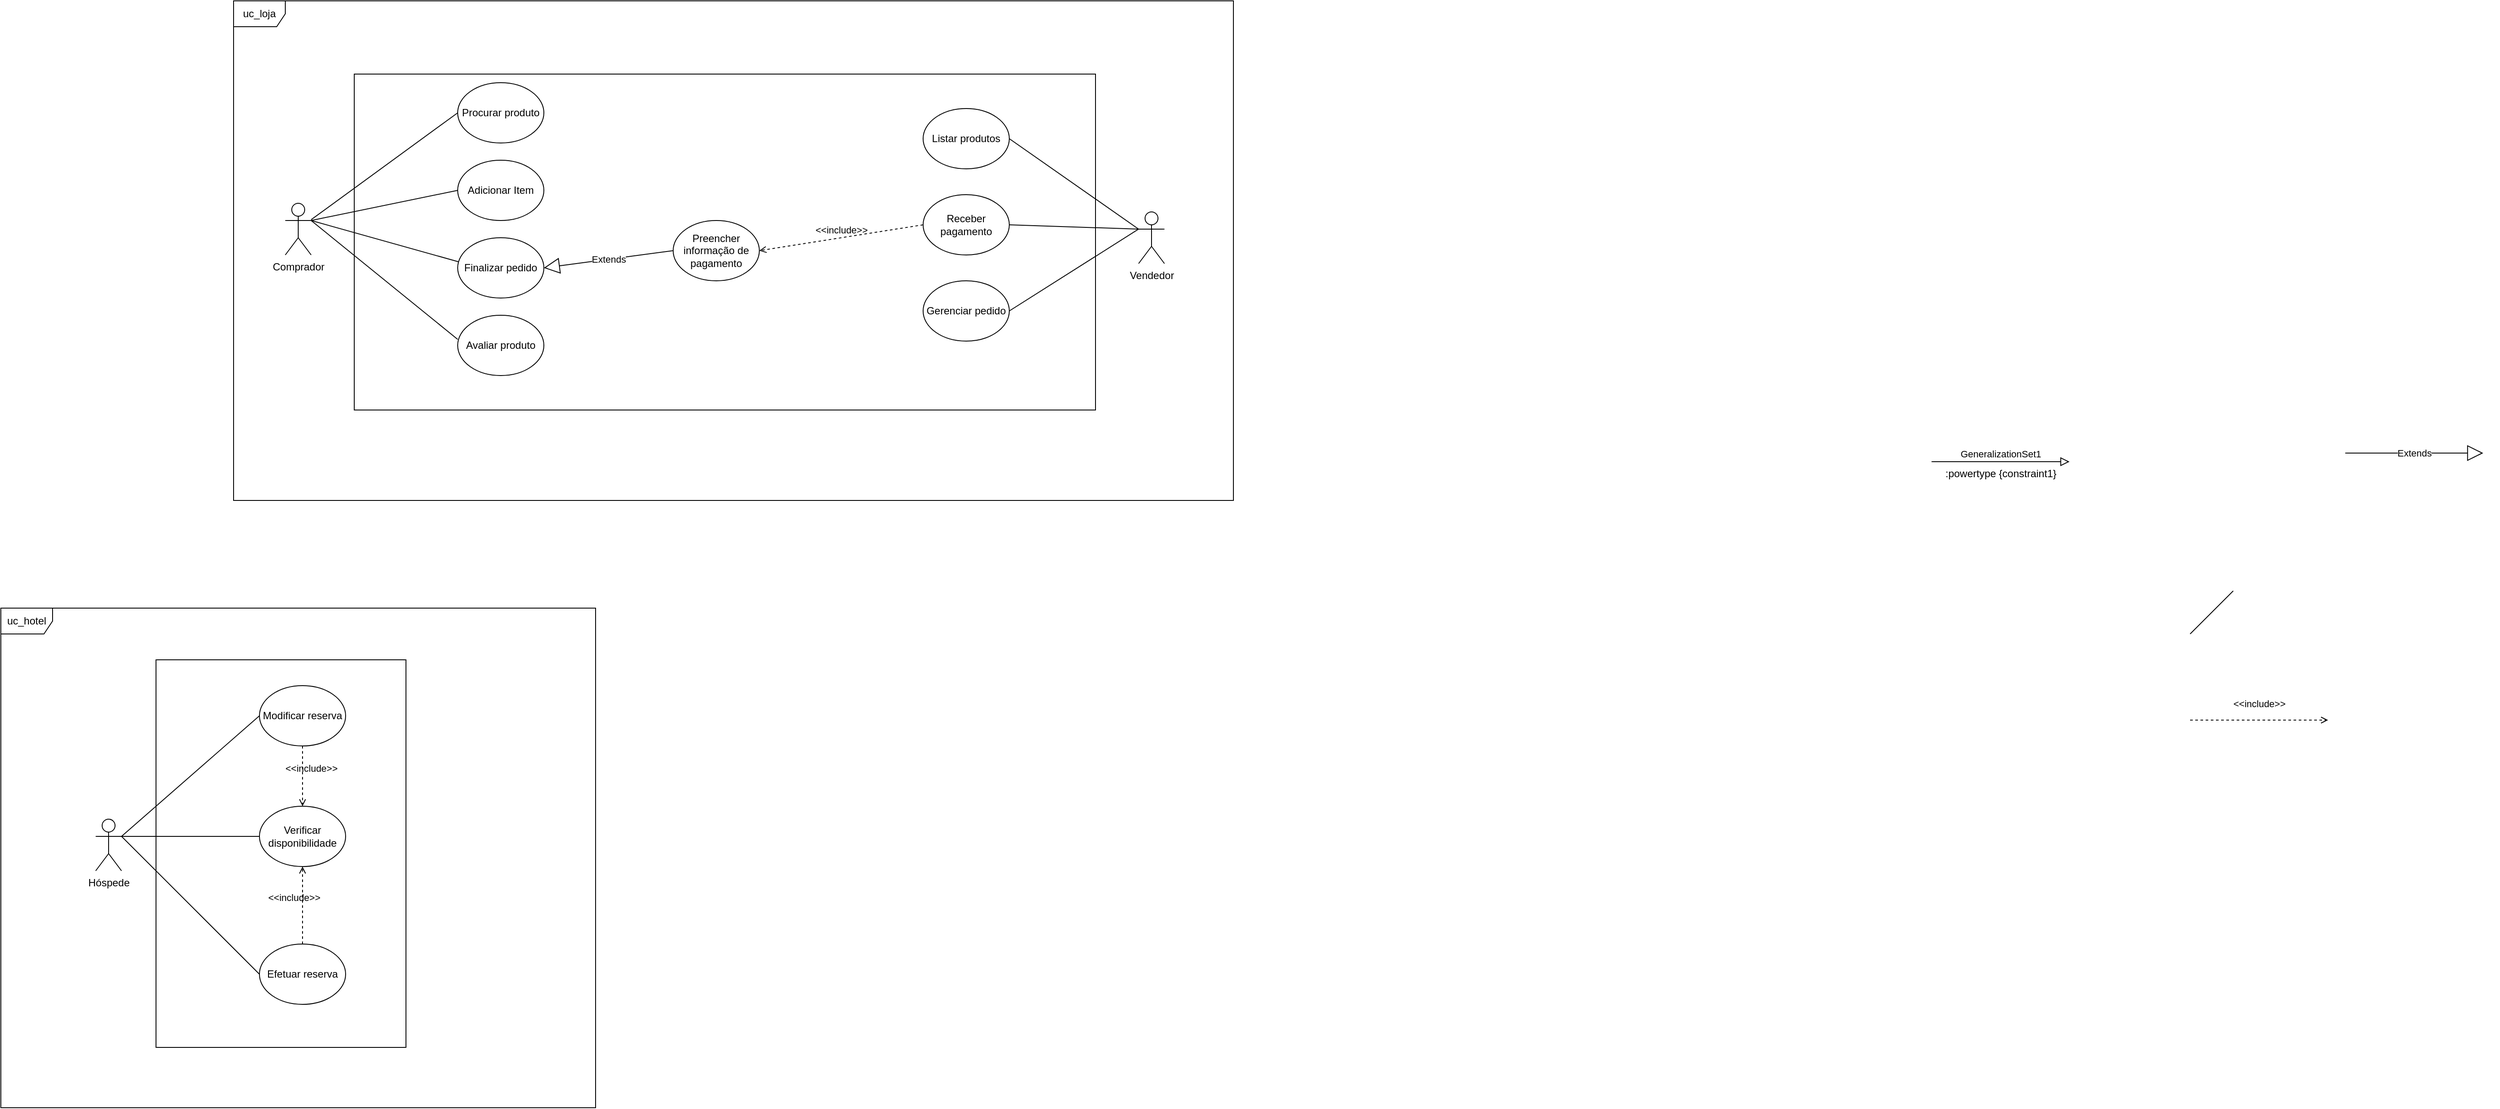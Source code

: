 <mxfile version="21.6.9" type="github">
  <diagram name="Página-1" id="JCcMJ-wcKnL9N7IrhVSg">
    <mxGraphModel dx="2190" dy="2049" grid="1" gridSize="10" guides="1" tooltips="1" connect="1" arrows="1" fold="1" page="1" pageScale="1" pageWidth="827" pageHeight="1169" math="0" shadow="0">
      <root>
        <mxCell id="0" />
        <mxCell id="1" parent="0" />
        <mxCell id="MaLtyuxKAuts1PAd8PCW-45" value="" style="rounded=0;whiteSpace=wrap;html=1;" vertex="1" parent="1">
          <mxGeometry x="140" width="860" height="390" as="geometry" />
        </mxCell>
        <mxCell id="MaLtyuxKAuts1PAd8PCW-44" value="" style="rounded=0;whiteSpace=wrap;html=1;" vertex="1" parent="1">
          <mxGeometry x="-90" y="680" width="290" height="450" as="geometry" />
        </mxCell>
        <mxCell id="MaLtyuxKAuts1PAd8PCW-1" value="Comprador" style="shape=umlActor;verticalLabelPosition=bottom;verticalAlign=top;html=1;outlineConnect=0;" vertex="1" parent="1">
          <mxGeometry x="60" y="150" width="30" height="60" as="geometry" />
        </mxCell>
        <mxCell id="MaLtyuxKAuts1PAd8PCW-2" value="Procurar produto" style="ellipse;whiteSpace=wrap;html=1;" vertex="1" parent="1">
          <mxGeometry x="260" y="10" width="100" height="70" as="geometry" />
        </mxCell>
        <mxCell id="MaLtyuxKAuts1PAd8PCW-3" value="" style="endArrow=none;html=1;rounded=0;" edge="1" parent="1">
          <mxGeometry width="50" height="50" relative="1" as="geometry">
            <mxPoint x="2270" y="650" as="sourcePoint" />
            <mxPoint x="2320" y="600" as="targetPoint" />
          </mxGeometry>
        </mxCell>
        <mxCell id="MaLtyuxKAuts1PAd8PCW-4" value="&amp;lt;&amp;lt;include&amp;gt;&amp;gt;" style="html=1;verticalAlign=bottom;labelBackgroundColor=none;endArrow=open;endFill=0;dashed=1;rounded=0;exitX=0;exitY=0.5;exitDx=0;exitDy=0;entryX=1;entryY=0.5;entryDx=0;entryDy=0;" edge="1" parent="1" source="MaLtyuxKAuts1PAd8PCW-20" target="MaLtyuxKAuts1PAd8PCW-29">
          <mxGeometry width="160" relative="1" as="geometry">
            <mxPoint x="630" y="330" as="sourcePoint" />
            <mxPoint x="790" y="330" as="targetPoint" />
          </mxGeometry>
        </mxCell>
        <mxCell id="MaLtyuxKAuts1PAd8PCW-7" value="Extends" style="endArrow=block;endSize=16;endFill=0;html=1;rounded=0;" edge="1" parent="1">
          <mxGeometry width="160" relative="1" as="geometry">
            <mxPoint x="2450" y="440" as="sourcePoint" />
            <mxPoint x="2610" y="440" as="targetPoint" />
          </mxGeometry>
        </mxCell>
        <mxCell id="MaLtyuxKAuts1PAd8PCW-8" value="GeneralizationSet1" style="endArrow=block;html=1;rounded=0;align=center;verticalAlign=bottom;endFill=0;labelBackgroundColor=none;endSize=8;" edge="1" parent="1">
          <mxGeometry relative="1" as="geometry">
            <mxPoint x="1970" y="450" as="sourcePoint" />
            <mxPoint x="2130" y="450" as="targetPoint" />
          </mxGeometry>
        </mxCell>
        <mxCell id="MaLtyuxKAuts1PAd8PCW-9" value=":powertype {constraint1}" style="resizable=0;html=1;align=center;verticalAlign=top;labelBackgroundColor=none;" connectable="0" vertex="1" parent="MaLtyuxKAuts1PAd8PCW-8">
          <mxGeometry relative="1" as="geometry" />
        </mxCell>
        <mxCell id="MaLtyuxKAuts1PAd8PCW-10" value="Vendedor" style="shape=umlActor;verticalLabelPosition=bottom;verticalAlign=top;html=1;outlineConnect=0;" vertex="1" parent="1">
          <mxGeometry x="1050" y="160" width="30" height="60" as="geometry" />
        </mxCell>
        <mxCell id="MaLtyuxKAuts1PAd8PCW-15" value="Avaliar produto" style="ellipse;whiteSpace=wrap;html=1;" vertex="1" parent="1">
          <mxGeometry x="260" y="280" width="100" height="70" as="geometry" />
        </mxCell>
        <mxCell id="MaLtyuxKAuts1PAd8PCW-16" value="Finalizar pedido" style="ellipse;whiteSpace=wrap;html=1;" vertex="1" parent="1">
          <mxGeometry x="260" y="190" width="100" height="70" as="geometry" />
        </mxCell>
        <mxCell id="MaLtyuxKAuts1PAd8PCW-17" value="Adicionar Item" style="ellipse;whiteSpace=wrap;html=1;" vertex="1" parent="1">
          <mxGeometry x="260" y="100" width="100" height="70" as="geometry" />
        </mxCell>
        <mxCell id="MaLtyuxKAuts1PAd8PCW-19" value="Listar produtos" style="ellipse;whiteSpace=wrap;html=1;" vertex="1" parent="1">
          <mxGeometry x="800" y="40" width="100" height="70" as="geometry" />
        </mxCell>
        <mxCell id="MaLtyuxKAuts1PAd8PCW-20" value="Receber pagamento" style="ellipse;whiteSpace=wrap;html=1;" vertex="1" parent="1">
          <mxGeometry x="800" y="140" width="100" height="70" as="geometry" />
        </mxCell>
        <mxCell id="MaLtyuxKAuts1PAd8PCW-21" value="Gerenciar pedido" style="ellipse;whiteSpace=wrap;html=1;" vertex="1" parent="1">
          <mxGeometry x="800" y="240" width="100" height="70" as="geometry" />
        </mxCell>
        <mxCell id="MaLtyuxKAuts1PAd8PCW-22" value="" style="endArrow=none;html=1;rounded=0;entryX=0;entryY=0.5;entryDx=0;entryDy=0;" edge="1" parent="1" source="MaLtyuxKAuts1PAd8PCW-1" target="MaLtyuxKAuts1PAd8PCW-2">
          <mxGeometry width="50" height="50" relative="1" as="geometry">
            <mxPoint x="190" y="130" as="sourcePoint" />
            <mxPoint x="210" y="80" as="targetPoint" />
          </mxGeometry>
        </mxCell>
        <mxCell id="MaLtyuxKAuts1PAd8PCW-23" value="" style="endArrow=none;html=1;rounded=0;exitX=1;exitY=0.333;exitDx=0;exitDy=0;exitPerimeter=0;entryX=0;entryY=0.5;entryDx=0;entryDy=0;" edge="1" parent="1" source="MaLtyuxKAuts1PAd8PCW-1" target="MaLtyuxKAuts1PAd8PCW-17">
          <mxGeometry width="50" height="50" relative="1" as="geometry">
            <mxPoint x="200" y="140" as="sourcePoint" />
            <mxPoint x="250" y="90" as="targetPoint" />
          </mxGeometry>
        </mxCell>
        <mxCell id="MaLtyuxKAuts1PAd8PCW-24" value="" style="endArrow=none;html=1;rounded=0;entryX=0.008;entryY=0.398;entryDx=0;entryDy=0;entryPerimeter=0;exitX=1;exitY=0.333;exitDx=0;exitDy=0;exitPerimeter=0;" edge="1" parent="1" source="MaLtyuxKAuts1PAd8PCW-1" target="MaLtyuxKAuts1PAd8PCW-16">
          <mxGeometry width="50" height="50" relative="1" as="geometry">
            <mxPoint x="170" y="130" as="sourcePoint" />
            <mxPoint x="240" y="130" as="targetPoint" />
          </mxGeometry>
        </mxCell>
        <mxCell id="MaLtyuxKAuts1PAd8PCW-25" value="" style="endArrow=none;html=1;rounded=0;entryX=0.008;entryY=0.398;entryDx=0;entryDy=0;entryPerimeter=0;exitX=1;exitY=0.333;exitDx=0;exitDy=0;exitPerimeter=0;" edge="1" parent="1" source="MaLtyuxKAuts1PAd8PCW-1">
          <mxGeometry width="50" height="50" relative="1" as="geometry">
            <mxPoint x="169" y="220" as="sourcePoint" />
            <mxPoint x="260" y="308" as="targetPoint" />
          </mxGeometry>
        </mxCell>
        <mxCell id="MaLtyuxKAuts1PAd8PCW-26" value="" style="endArrow=none;html=1;rounded=0;entryX=0;entryY=0.333;entryDx=0;entryDy=0;entryPerimeter=0;exitX=1;exitY=0.5;exitDx=0;exitDy=0;" edge="1" parent="1" source="MaLtyuxKAuts1PAd8PCW-21" target="MaLtyuxKAuts1PAd8PCW-10">
          <mxGeometry width="50" height="50" relative="1" as="geometry">
            <mxPoint x="900" y="271" as="sourcePoint" />
            <mxPoint x="991" y="359" as="targetPoint" />
          </mxGeometry>
        </mxCell>
        <mxCell id="MaLtyuxKAuts1PAd8PCW-27" value="" style="endArrow=none;html=1;rounded=0;entryX=0;entryY=0.333;entryDx=0;entryDy=0;entryPerimeter=0;exitX=1;exitY=0.5;exitDx=0;exitDy=0;" edge="1" parent="1" source="MaLtyuxKAuts1PAd8PCW-19" target="MaLtyuxKAuts1PAd8PCW-10">
          <mxGeometry width="50" height="50" relative="1" as="geometry">
            <mxPoint x="890" y="105" as="sourcePoint" />
            <mxPoint x="1020" as="targetPoint" />
          </mxGeometry>
        </mxCell>
        <mxCell id="MaLtyuxKAuts1PAd8PCW-28" value="" style="endArrow=none;html=1;rounded=0;entryX=0;entryY=0.333;entryDx=0;entryDy=0;entryPerimeter=0;exitX=1;exitY=0.5;exitDx=0;exitDy=0;" edge="1" parent="1" source="MaLtyuxKAuts1PAd8PCW-20" target="MaLtyuxKAuts1PAd8PCW-10">
          <mxGeometry width="50" height="50" relative="1" as="geometry">
            <mxPoint x="920" y="187.5" as="sourcePoint" />
            <mxPoint x="1050" y="82.5" as="targetPoint" />
          </mxGeometry>
        </mxCell>
        <mxCell id="MaLtyuxKAuts1PAd8PCW-29" value="Preencher informação de pagamento" style="ellipse;whiteSpace=wrap;html=1;" vertex="1" parent="1">
          <mxGeometry x="510" y="170" width="100" height="70" as="geometry" />
        </mxCell>
        <mxCell id="MaLtyuxKAuts1PAd8PCW-30" value="&amp;lt;&amp;lt;include&amp;gt;&amp;gt;" style="html=1;verticalAlign=bottom;labelBackgroundColor=none;endArrow=open;endFill=0;dashed=1;rounded=0;" edge="1" parent="1">
          <mxGeometry y="10" width="160" relative="1" as="geometry">
            <mxPoint x="2270" y="750" as="sourcePoint" />
            <mxPoint x="2430" y="750" as="targetPoint" />
            <mxPoint as="offset" />
          </mxGeometry>
        </mxCell>
        <mxCell id="MaLtyuxKAuts1PAd8PCW-31" value="Extends" style="endArrow=block;endSize=16;endFill=0;html=1;rounded=0;exitX=0;exitY=0.5;exitDx=0;exitDy=0;entryX=1;entryY=0.5;entryDx=0;entryDy=0;" edge="1" parent="1" source="MaLtyuxKAuts1PAd8PCW-29" target="MaLtyuxKAuts1PAd8PCW-16">
          <mxGeometry width="160" relative="1" as="geometry">
            <mxPoint x="370" y="274.41" as="sourcePoint" />
            <mxPoint x="420" y="280" as="targetPoint" />
          </mxGeometry>
        </mxCell>
        <mxCell id="MaLtyuxKAuts1PAd8PCW-32" value="Hóspede" style="shape=umlActor;verticalLabelPosition=bottom;verticalAlign=top;html=1;outlineConnect=0;" vertex="1" parent="1">
          <mxGeometry x="-160" y="865" width="30" height="60" as="geometry" />
        </mxCell>
        <mxCell id="MaLtyuxKAuts1PAd8PCW-34" value="Verificar disponibilidade" style="ellipse;whiteSpace=wrap;html=1;" vertex="1" parent="1">
          <mxGeometry x="30" y="850" width="100" height="70" as="geometry" />
        </mxCell>
        <mxCell id="MaLtyuxKAuts1PAd8PCW-35" value="Efetuar reserva" style="ellipse;whiteSpace=wrap;html=1;" vertex="1" parent="1">
          <mxGeometry x="30" y="1010" width="100" height="70" as="geometry" />
        </mxCell>
        <mxCell id="MaLtyuxKAuts1PAd8PCW-36" value="Modificar reserva" style="ellipse;whiteSpace=wrap;html=1;" vertex="1" parent="1">
          <mxGeometry x="30" y="710" width="100" height="70" as="geometry" />
        </mxCell>
        <mxCell id="MaLtyuxKAuts1PAd8PCW-38" value="" style="endArrow=none;html=1;rounded=0;exitX=1;exitY=0.333;exitDx=0;exitDy=0;exitPerimeter=0;entryX=0;entryY=0.5;entryDx=0;entryDy=0;" edge="1" parent="1" source="MaLtyuxKAuts1PAd8PCW-32" target="MaLtyuxKAuts1PAd8PCW-36">
          <mxGeometry width="50" height="50" relative="1" as="geometry">
            <mxPoint x="-120" y="880" as="sourcePoint" />
            <mxPoint x="-70" y="830" as="targetPoint" />
          </mxGeometry>
        </mxCell>
        <mxCell id="MaLtyuxKAuts1PAd8PCW-39" value="" style="endArrow=none;html=1;rounded=0;exitX=1;exitY=0.333;exitDx=0;exitDy=0;exitPerimeter=0;entryX=0;entryY=0.5;entryDx=0;entryDy=0;" edge="1" parent="1" source="MaLtyuxKAuts1PAd8PCW-32" target="MaLtyuxKAuts1PAd8PCW-35">
          <mxGeometry width="50" height="50" relative="1" as="geometry">
            <mxPoint x="-120" y="895" as="sourcePoint" />
            <mxPoint x="40" y="755" as="targetPoint" />
          </mxGeometry>
        </mxCell>
        <mxCell id="MaLtyuxKAuts1PAd8PCW-40" value="" style="endArrow=none;html=1;rounded=0;exitX=1;exitY=0.333;exitDx=0;exitDy=0;exitPerimeter=0;entryX=0;entryY=0.5;entryDx=0;entryDy=0;" edge="1" parent="1" source="MaLtyuxKAuts1PAd8PCW-32" target="MaLtyuxKAuts1PAd8PCW-34">
          <mxGeometry width="50" height="50" relative="1" as="geometry">
            <mxPoint x="-110" y="905" as="sourcePoint" />
            <mxPoint x="50" y="765" as="targetPoint" />
          </mxGeometry>
        </mxCell>
        <mxCell id="MaLtyuxKAuts1PAd8PCW-41" value="&amp;lt;&amp;lt;include&amp;gt;&amp;gt;" style="html=1;verticalAlign=bottom;labelBackgroundColor=none;endArrow=open;endFill=0;dashed=1;rounded=0;exitX=0.5;exitY=1;exitDx=0;exitDy=0;entryX=0.5;entryY=0;entryDx=0;entryDy=0;" edge="1" parent="1" source="MaLtyuxKAuts1PAd8PCW-36" target="MaLtyuxKAuts1PAd8PCW-34">
          <mxGeometry y="10" width="160" relative="1" as="geometry">
            <mxPoint x="400" y="760" as="sourcePoint" />
            <mxPoint x="560" y="760" as="targetPoint" />
            <mxPoint as="offset" />
          </mxGeometry>
        </mxCell>
        <mxCell id="MaLtyuxKAuts1PAd8PCW-42" value="&amp;lt;&amp;lt;include&amp;gt;&amp;gt;" style="html=1;verticalAlign=bottom;labelBackgroundColor=none;endArrow=open;endFill=0;dashed=1;rounded=0;exitX=0.5;exitY=0;exitDx=0;exitDy=0;entryX=0.5;entryY=1;entryDx=0;entryDy=0;" edge="1" parent="1" source="MaLtyuxKAuts1PAd8PCW-35" target="MaLtyuxKAuts1PAd8PCW-34">
          <mxGeometry y="10" width="160" relative="1" as="geometry">
            <mxPoint x="90" y="1000" as="sourcePoint" />
            <mxPoint x="250" y="1000" as="targetPoint" />
            <mxPoint as="offset" />
          </mxGeometry>
        </mxCell>
        <mxCell id="MaLtyuxKAuts1PAd8PCW-46" value="uc_hotel" style="shape=umlFrame;whiteSpace=wrap;html=1;pointerEvents=0;" vertex="1" parent="1">
          <mxGeometry x="-270" y="620" width="690" height="580" as="geometry" />
        </mxCell>
        <mxCell id="MaLtyuxKAuts1PAd8PCW-47" value="uc_loja" style="shape=umlFrame;whiteSpace=wrap;html=1;pointerEvents=0;" vertex="1" parent="1">
          <mxGeometry y="-85" width="1160" height="580" as="geometry" />
        </mxCell>
      </root>
    </mxGraphModel>
  </diagram>
</mxfile>
